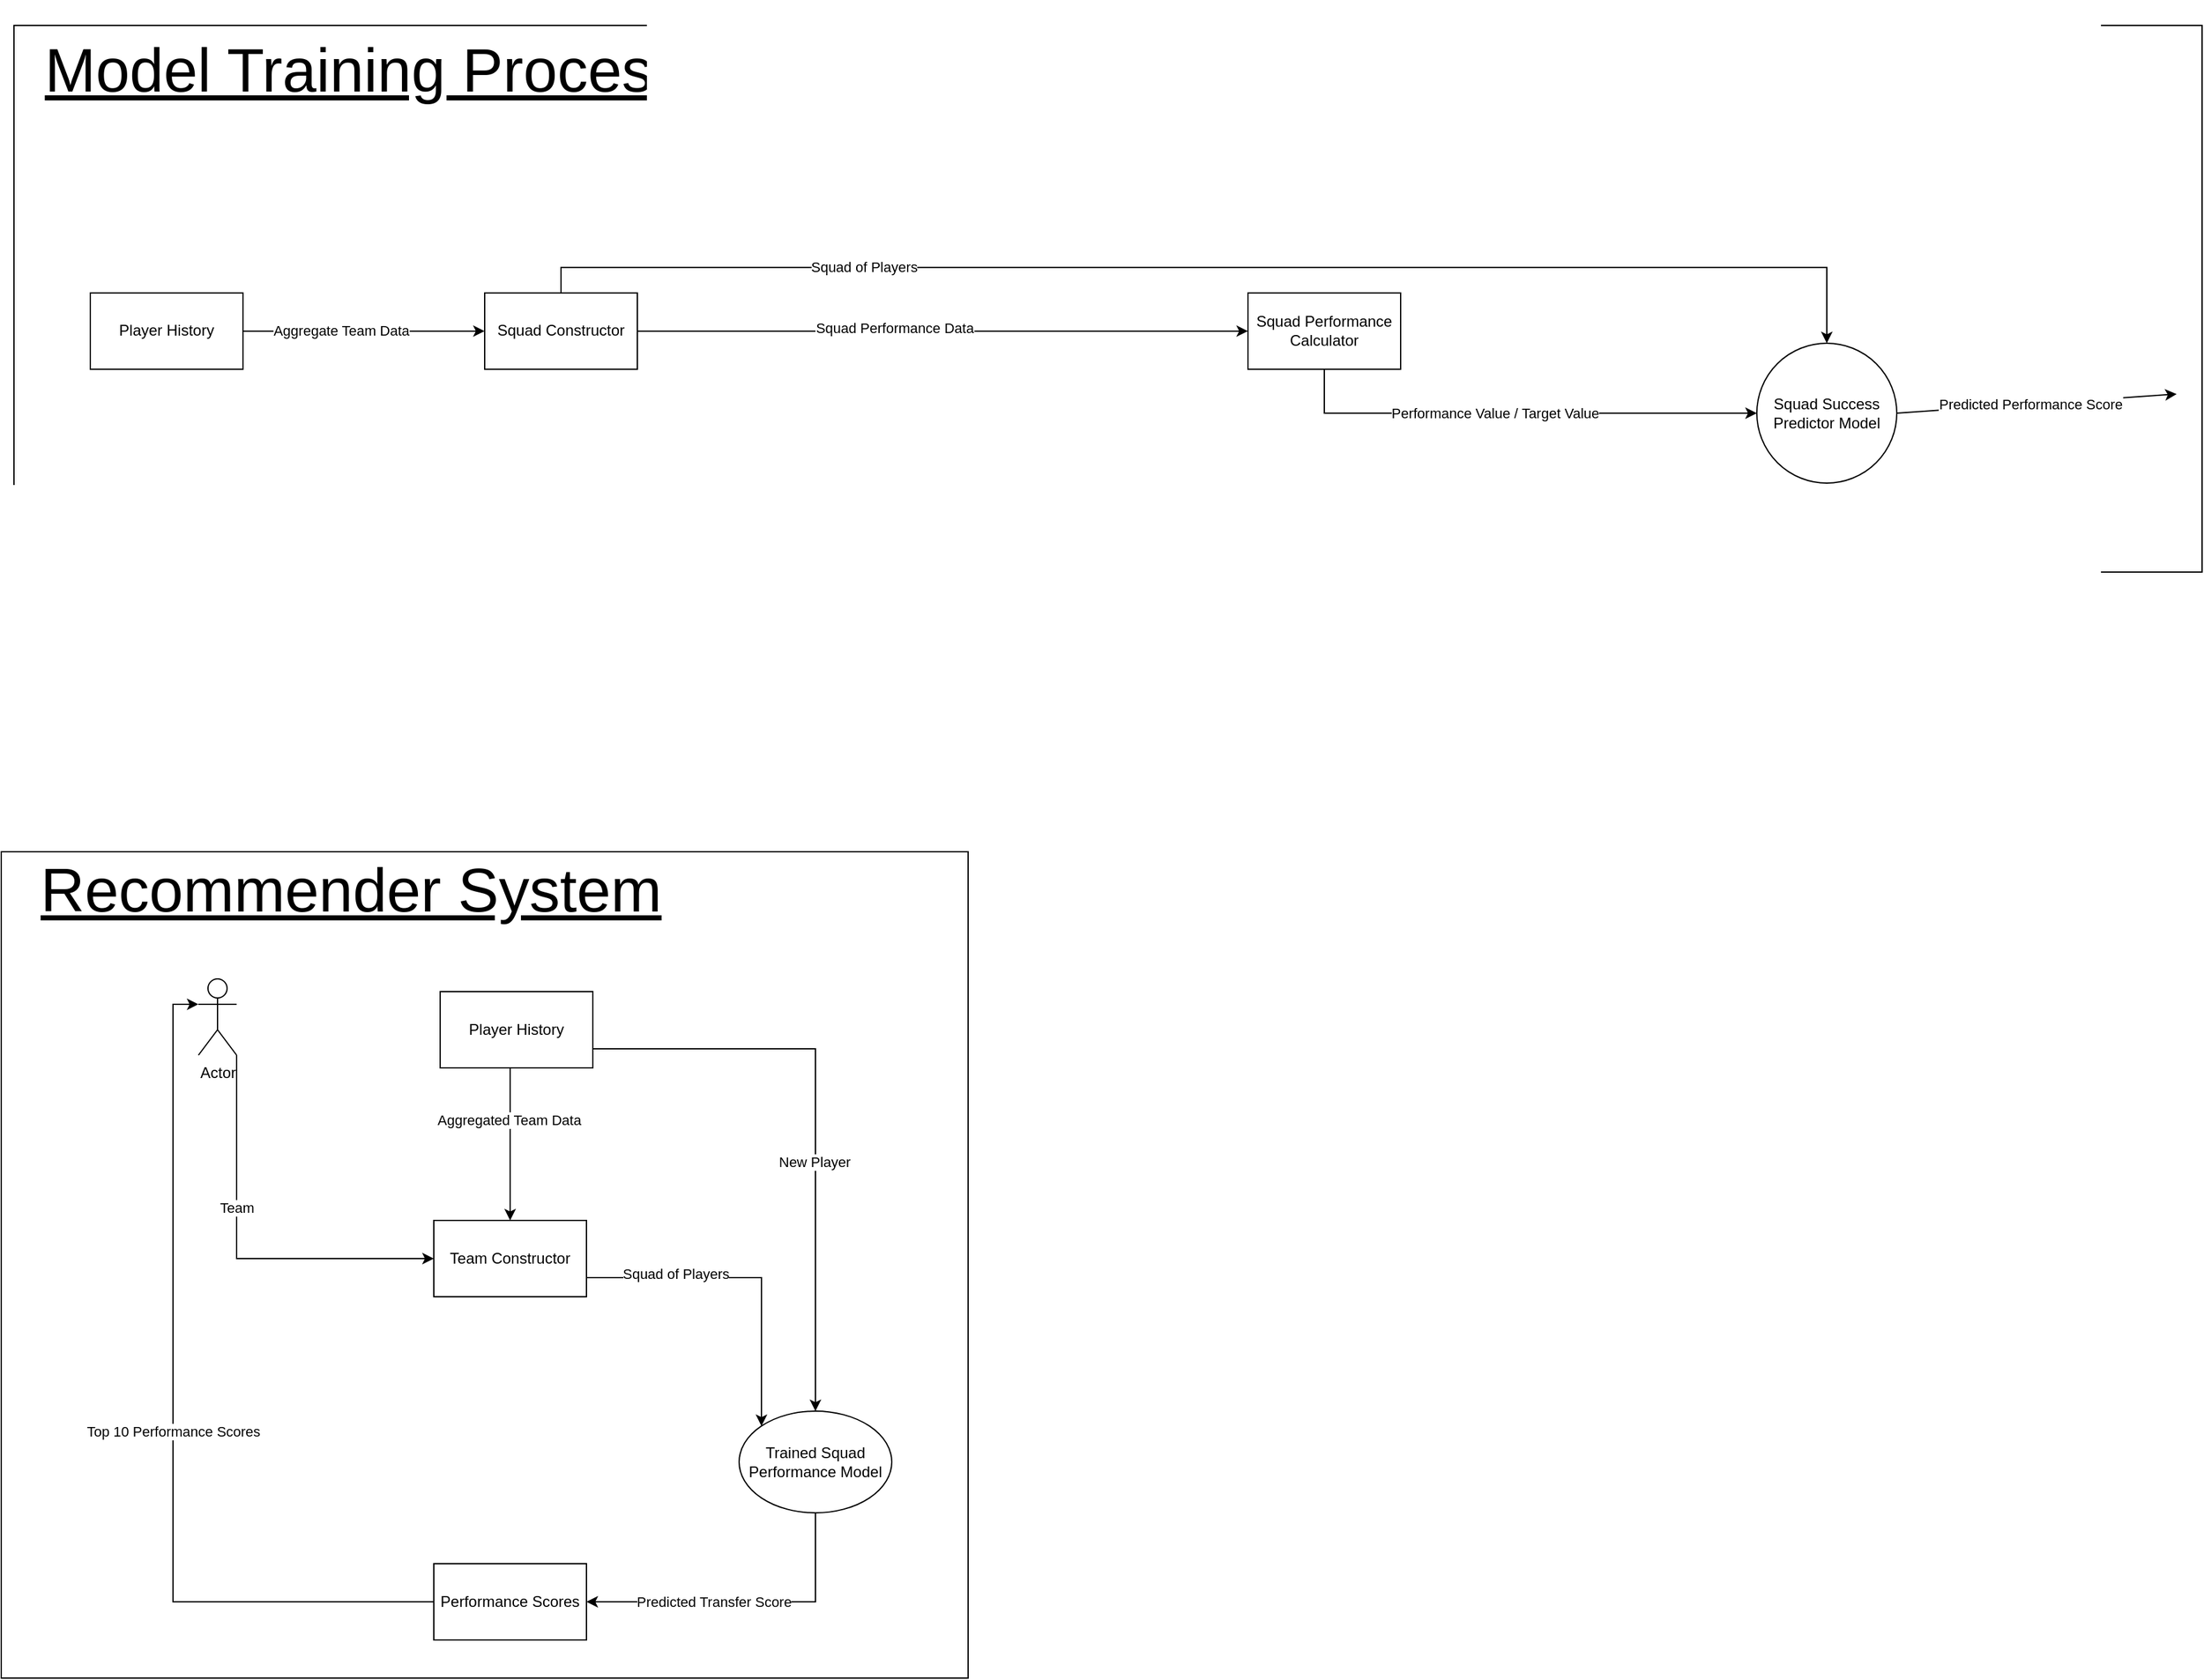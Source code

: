 <mxfile version="24.2.1" type="device">
  <diagram name="Page-1" id="XMJix4HuYgDNALkS3juX">
    <mxGraphModel dx="2583" dy="2039" grid="1" gridSize="10" guides="1" tooltips="1" connect="1" arrows="1" fold="1" page="1" pageScale="1" pageWidth="850" pageHeight="1100" math="0" shadow="0">
      <root>
        <mxCell id="0" />
        <mxCell id="1" parent="0" />
        <mxCell id="-YHRpORkyLnS3Ja7K1pf-124" value="" style="rounded=0;whiteSpace=wrap;html=1;" vertex="1" parent="1">
          <mxGeometry x="-40" y="520" width="760" height="650" as="geometry" />
        </mxCell>
        <mxCell id="-YHRpORkyLnS3Ja7K1pf-98" value="" style="rounded=0;whiteSpace=wrap;html=1;" vertex="1" parent="1">
          <mxGeometry x="-30" y="-130" width="1720" height="430" as="geometry" />
        </mxCell>
        <mxCell id="-YHRpORkyLnS3Ja7K1pf-69" style="edgeStyle=orthogonalEdgeStyle;rounded=0;orthogonalLoop=1;jettySize=auto;html=1;exitX=1;exitY=0.5;exitDx=0;exitDy=0;" edge="1" parent="1" source="-YHRpORkyLnS3Ja7K1pf-68" target="-YHRpORkyLnS3Ja7K1pf-71">
          <mxGeometry relative="1" as="geometry">
            <mxPoint x="400" y="110.444" as="targetPoint" />
          </mxGeometry>
        </mxCell>
        <mxCell id="-YHRpORkyLnS3Ja7K1pf-70" value="Aggregate Team Data" style="edgeLabel;html=1;align=center;verticalAlign=middle;resizable=0;points=[];" vertex="1" connectable="0" parent="-YHRpORkyLnS3Ja7K1pf-69">
          <mxGeometry x="-0.193" y="1" relative="1" as="geometry">
            <mxPoint as="offset" />
          </mxGeometry>
        </mxCell>
        <mxCell id="-YHRpORkyLnS3Ja7K1pf-68" value="Player History" style="rounded=0;whiteSpace=wrap;html=1;" vertex="1" parent="1">
          <mxGeometry x="30" y="80.44" width="120" height="60" as="geometry" />
        </mxCell>
        <mxCell id="-YHRpORkyLnS3Ja7K1pf-78" style="edgeStyle=orthogonalEdgeStyle;rounded=0;orthogonalLoop=1;jettySize=auto;html=1;exitX=1;exitY=0.5;exitDx=0;exitDy=0;entryX=0;entryY=0.5;entryDx=0;entryDy=0;" edge="1" parent="1" source="-YHRpORkyLnS3Ja7K1pf-71" target="-YHRpORkyLnS3Ja7K1pf-82">
          <mxGeometry relative="1" as="geometry">
            <mxPoint x="740" y="110.444" as="targetPoint" />
            <Array as="points" />
          </mxGeometry>
        </mxCell>
        <mxCell id="-YHRpORkyLnS3Ja7K1pf-79" value="Squad Performance Data" style="edgeLabel;html=1;align=center;verticalAlign=middle;resizable=0;points=[];" vertex="1" connectable="0" parent="-YHRpORkyLnS3Ja7K1pf-78">
          <mxGeometry x="-0.16" y="3" relative="1" as="geometry">
            <mxPoint as="offset" />
          </mxGeometry>
        </mxCell>
        <mxCell id="-YHRpORkyLnS3Ja7K1pf-126" style="edgeStyle=orthogonalEdgeStyle;rounded=0;orthogonalLoop=1;jettySize=auto;html=1;exitX=0.5;exitY=0;exitDx=0;exitDy=0;entryX=0.5;entryY=0;entryDx=0;entryDy=0;" edge="1" parent="1" source="-YHRpORkyLnS3Ja7K1pf-71" target="-YHRpORkyLnS3Ja7K1pf-87">
          <mxGeometry relative="1" as="geometry" />
        </mxCell>
        <mxCell id="-YHRpORkyLnS3Ja7K1pf-127" value="Squad of Players" style="edgeLabel;html=1;align=center;verticalAlign=middle;resizable=0;points=[];" vertex="1" connectable="0" parent="-YHRpORkyLnS3Ja7K1pf-126">
          <mxGeometry x="-0.521" y="1" relative="1" as="geometry">
            <mxPoint as="offset" />
          </mxGeometry>
        </mxCell>
        <mxCell id="-YHRpORkyLnS3Ja7K1pf-71" value="Squad Constructor" style="rounded=0;whiteSpace=wrap;html=1;" vertex="1" parent="1">
          <mxGeometry x="340" y="80.444" width="120" height="60" as="geometry" />
        </mxCell>
        <mxCell id="-YHRpORkyLnS3Ja7K1pf-128" style="edgeStyle=orthogonalEdgeStyle;rounded=0;orthogonalLoop=1;jettySize=auto;html=1;exitX=0.5;exitY=1;exitDx=0;exitDy=0;entryX=0;entryY=0.5;entryDx=0;entryDy=0;" edge="1" parent="1" source="-YHRpORkyLnS3Ja7K1pf-82" target="-YHRpORkyLnS3Ja7K1pf-87">
          <mxGeometry relative="1" as="geometry" />
        </mxCell>
        <mxCell id="-YHRpORkyLnS3Ja7K1pf-129" value="Performance Value / Target Value" style="edgeLabel;html=1;align=center;verticalAlign=middle;resizable=0;points=[];" vertex="1" connectable="0" parent="-YHRpORkyLnS3Ja7K1pf-128">
          <mxGeometry x="-0.101" relative="1" as="geometry">
            <mxPoint as="offset" />
          </mxGeometry>
        </mxCell>
        <mxCell id="-YHRpORkyLnS3Ja7K1pf-82" value="Squad Performance Calculator" style="rounded=0;whiteSpace=wrap;html=1;" vertex="1" parent="1">
          <mxGeometry x="940" y="80.44" width="120" height="60" as="geometry" />
        </mxCell>
        <mxCell id="-YHRpORkyLnS3Ja7K1pf-87" value="Squad Success Predictor Model" style="ellipse;whiteSpace=wrap;html=1;aspect=fixed;" vertex="1" parent="1">
          <mxGeometry x="1340" y="120" width="110" height="110" as="geometry" />
        </mxCell>
        <mxCell id="-YHRpORkyLnS3Ja7K1pf-99" value="&lt;font style=&quot;font-size: 48px;&quot;&gt;&lt;u&gt;Model Training Process&lt;/u&gt;&lt;/font&gt;" style="text;html=1;align=center;verticalAlign=middle;whiteSpace=wrap;rounded=0;" vertex="1" parent="1">
          <mxGeometry x="-30" y="-150" width="550" height="110" as="geometry" />
        </mxCell>
        <mxCell id="-YHRpORkyLnS3Ja7K1pf-103" value="" style="endArrow=none;html=1;rounded=0;entryX=1;entryY=0.5;entryDx=0;entryDy=0;endFill=0;startArrow=classic;startFill=1;" edge="1" parent="1" target="-YHRpORkyLnS3Ja7K1pf-87">
          <mxGeometry width="50" height="50" relative="1" as="geometry">
            <mxPoint x="1670" y="160" as="sourcePoint" />
            <mxPoint x="1130" y="220" as="targetPoint" />
          </mxGeometry>
        </mxCell>
        <mxCell id="-YHRpORkyLnS3Ja7K1pf-104" value="Predicted Performance Score" style="edgeLabel;html=1;align=center;verticalAlign=middle;resizable=0;points=[];" vertex="1" connectable="0" parent="-YHRpORkyLnS3Ja7K1pf-103">
          <mxGeometry x="0.093" relative="1" as="geometry">
            <mxPoint x="5" as="offset" />
          </mxGeometry>
        </mxCell>
        <mxCell id="-YHRpORkyLnS3Ja7K1pf-119" style="edgeStyle=orthogonalEdgeStyle;rounded=0;orthogonalLoop=1;jettySize=auto;html=1;exitX=0.5;exitY=1;exitDx=0;exitDy=0;entryX=1;entryY=0.5;entryDx=0;entryDy=0;" edge="1" parent="1" source="-YHRpORkyLnS3Ja7K1pf-106" target="-YHRpORkyLnS3Ja7K1pf-118">
          <mxGeometry relative="1" as="geometry" />
        </mxCell>
        <mxCell id="-YHRpORkyLnS3Ja7K1pf-120" value="Predicted Transfer Score" style="edgeLabel;html=1;align=center;verticalAlign=middle;resizable=0;points=[];" vertex="1" connectable="0" parent="-YHRpORkyLnS3Ja7K1pf-119">
          <mxGeometry x="-0.046" y="2" relative="1" as="geometry">
            <mxPoint x="-31" y="-2" as="offset" />
          </mxGeometry>
        </mxCell>
        <mxCell id="-YHRpORkyLnS3Ja7K1pf-106" value="Trained Squad Performance Model" style="ellipse;whiteSpace=wrap;html=1;" vertex="1" parent="1">
          <mxGeometry x="540" y="960" width="120" height="80" as="geometry" />
        </mxCell>
        <mxCell id="-YHRpORkyLnS3Ja7K1pf-110" style="edgeStyle=orthogonalEdgeStyle;rounded=0;orthogonalLoop=1;jettySize=auto;html=1;exitX=1;exitY=1;exitDx=0;exitDy=0;exitPerimeter=0;entryX=0;entryY=0.5;entryDx=0;entryDy=0;" edge="1" parent="1" source="-YHRpORkyLnS3Ja7K1pf-107" target="-YHRpORkyLnS3Ja7K1pf-108">
          <mxGeometry relative="1" as="geometry" />
        </mxCell>
        <mxCell id="-YHRpORkyLnS3Ja7K1pf-111" value="Team" style="edgeLabel;html=1;align=center;verticalAlign=middle;resizable=0;points=[];" vertex="1" connectable="0" parent="-YHRpORkyLnS3Ja7K1pf-110">
          <mxGeometry x="-0.24" y="-1" relative="1" as="geometry">
            <mxPoint x="1" as="offset" />
          </mxGeometry>
        </mxCell>
        <mxCell id="-YHRpORkyLnS3Ja7K1pf-107" value="Actor" style="shape=umlActor;verticalLabelPosition=bottom;verticalAlign=top;html=1;outlineConnect=0;" vertex="1" parent="1">
          <mxGeometry x="115" y="620" width="30" height="60" as="geometry" />
        </mxCell>
        <mxCell id="-YHRpORkyLnS3Ja7K1pf-114" style="edgeStyle=orthogonalEdgeStyle;rounded=0;orthogonalLoop=1;jettySize=auto;html=1;exitX=1;exitY=0.75;exitDx=0;exitDy=0;entryX=0;entryY=0;entryDx=0;entryDy=0;" edge="1" parent="1" source="-YHRpORkyLnS3Ja7K1pf-108" target="-YHRpORkyLnS3Ja7K1pf-106">
          <mxGeometry relative="1" as="geometry" />
        </mxCell>
        <mxCell id="-YHRpORkyLnS3Ja7K1pf-121" value="Squad of Players" style="edgeLabel;html=1;align=center;verticalAlign=middle;resizable=0;points=[];" vertex="1" connectable="0" parent="-YHRpORkyLnS3Ja7K1pf-114">
          <mxGeometry x="-0.251" y="3" relative="1" as="geometry">
            <mxPoint x="-25" as="offset" />
          </mxGeometry>
        </mxCell>
        <mxCell id="-YHRpORkyLnS3Ja7K1pf-108" value="Team Constructor" style="rounded=0;whiteSpace=wrap;html=1;" vertex="1" parent="1">
          <mxGeometry x="300" y="810" width="120" height="60" as="geometry" />
        </mxCell>
        <mxCell id="-YHRpORkyLnS3Ja7K1pf-112" style="edgeStyle=orthogonalEdgeStyle;rounded=0;orthogonalLoop=1;jettySize=auto;html=1;exitX=0.5;exitY=1;exitDx=0;exitDy=0;entryX=0.5;entryY=0;entryDx=0;entryDy=0;" edge="1" parent="1" source="-YHRpORkyLnS3Ja7K1pf-109" target="-YHRpORkyLnS3Ja7K1pf-108">
          <mxGeometry relative="1" as="geometry">
            <Array as="points">
              <mxPoint x="360" y="690" />
            </Array>
          </mxGeometry>
        </mxCell>
        <mxCell id="-YHRpORkyLnS3Ja7K1pf-113" value="Aggregated Team Data" style="edgeLabel;html=1;align=center;verticalAlign=middle;resizable=0;points=[];" vertex="1" connectable="0" parent="-YHRpORkyLnS3Ja7K1pf-112">
          <mxGeometry x="-0.264" relative="1" as="geometry">
            <mxPoint x="-1" as="offset" />
          </mxGeometry>
        </mxCell>
        <mxCell id="-YHRpORkyLnS3Ja7K1pf-115" style="edgeStyle=orthogonalEdgeStyle;rounded=0;orthogonalLoop=1;jettySize=auto;html=1;exitX=1;exitY=0.75;exitDx=0;exitDy=0;entryX=0.5;entryY=0;entryDx=0;entryDy=0;" edge="1" parent="1" source="-YHRpORkyLnS3Ja7K1pf-109" target="-YHRpORkyLnS3Ja7K1pf-106">
          <mxGeometry relative="1" as="geometry" />
        </mxCell>
        <mxCell id="-YHRpORkyLnS3Ja7K1pf-117" value="New Player" style="edgeLabel;html=1;align=center;verticalAlign=middle;resizable=0;points=[];" vertex="1" connectable="0" parent="-YHRpORkyLnS3Ja7K1pf-115">
          <mxGeometry x="0.146" relative="1" as="geometry">
            <mxPoint x="-1" as="offset" />
          </mxGeometry>
        </mxCell>
        <mxCell id="-YHRpORkyLnS3Ja7K1pf-109" value="Player History" style="rounded=0;whiteSpace=wrap;html=1;" vertex="1" parent="1">
          <mxGeometry x="305" y="630" width="120" height="60" as="geometry" />
        </mxCell>
        <mxCell id="-YHRpORkyLnS3Ja7K1pf-118" value="Performance Scores" style="rounded=0;whiteSpace=wrap;html=1;" vertex="1" parent="1">
          <mxGeometry x="300" y="1080" width="120" height="60" as="geometry" />
        </mxCell>
        <mxCell id="-YHRpORkyLnS3Ja7K1pf-122" style="edgeStyle=orthogonalEdgeStyle;rounded=0;orthogonalLoop=1;jettySize=auto;html=1;exitX=0;exitY=0.5;exitDx=0;exitDy=0;entryX=0;entryY=0.333;entryDx=0;entryDy=0;entryPerimeter=0;" edge="1" parent="1" source="-YHRpORkyLnS3Ja7K1pf-118" target="-YHRpORkyLnS3Ja7K1pf-107">
          <mxGeometry relative="1" as="geometry" />
        </mxCell>
        <mxCell id="-YHRpORkyLnS3Ja7K1pf-123" value="Top 10 Performance Scores" style="edgeLabel;html=1;align=center;verticalAlign=middle;resizable=0;points=[];" vertex="1" connectable="0" parent="-YHRpORkyLnS3Ja7K1pf-122">
          <mxGeometry x="-0.025" relative="1" as="geometry">
            <mxPoint as="offset" />
          </mxGeometry>
        </mxCell>
        <mxCell id="-YHRpORkyLnS3Ja7K1pf-125" value="&lt;font style=&quot;font-size: 48px;&quot;&gt;&lt;u&gt;Recommender System&lt;/u&gt;&lt;/font&gt;" style="text;html=1;align=center;verticalAlign=middle;whiteSpace=wrap;rounded=0;" vertex="1" parent="1">
          <mxGeometry x="-40" y="495" width="550" height="110" as="geometry" />
        </mxCell>
      </root>
    </mxGraphModel>
  </diagram>
</mxfile>
